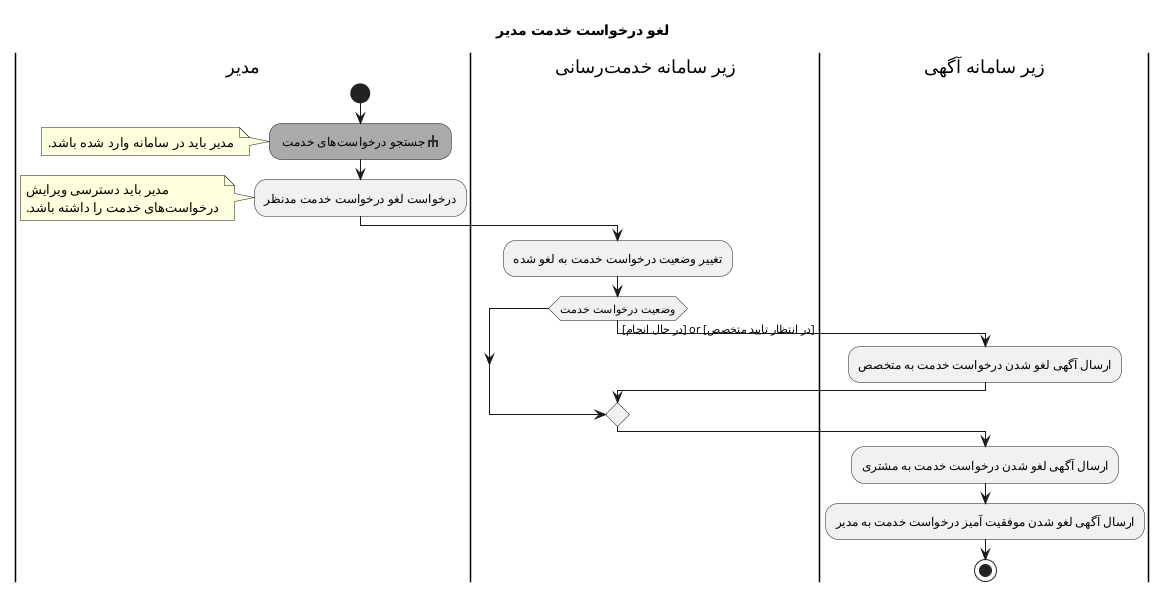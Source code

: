@startuml ManagerCancelServices
sprite $rake [16x16/8] {
0000000000000000
0000000jj0000000
0000000jj0000000
0005555jj5555000
000jjeejjeejj000
000jj00jj00jj000
000jj00jj00jj000
0000000000000000
}
Title لغو درخواست‌ خدمت مدیر
|مدیر|
start
#AAAAAA:جستجو درخواست‌های خدمت <$rake>;
note left: مدیر باید در سامانه وارد شده باشد.
:درخواست لغو درخواست خدمت مدنظر;
note left: مدیر باید دسترسی ویرایش\nدرخواست‌های خدمت را داشته باشد.
|زیر سامانه خدمت‌رسانی|
:تغییر وضعیت درخواست خدمت به لغو شده;
if (وضعیت درخواست خدمت) then ([در انتظار تایید متخصص] or [در حال انجام])
|زیر سامانه آگهی|
:ارسال آگهی لغو شدن درخواست خدمت به متخصص;
endif
|زیر سامانه آگهی|
:ارسال آگهی لغو شدن درخواست خدمت به مشتری;
:ارسال آگهی لغو شدن موفقیت آمیز درخواست خدمت به مدیر;
stop
@enduml
